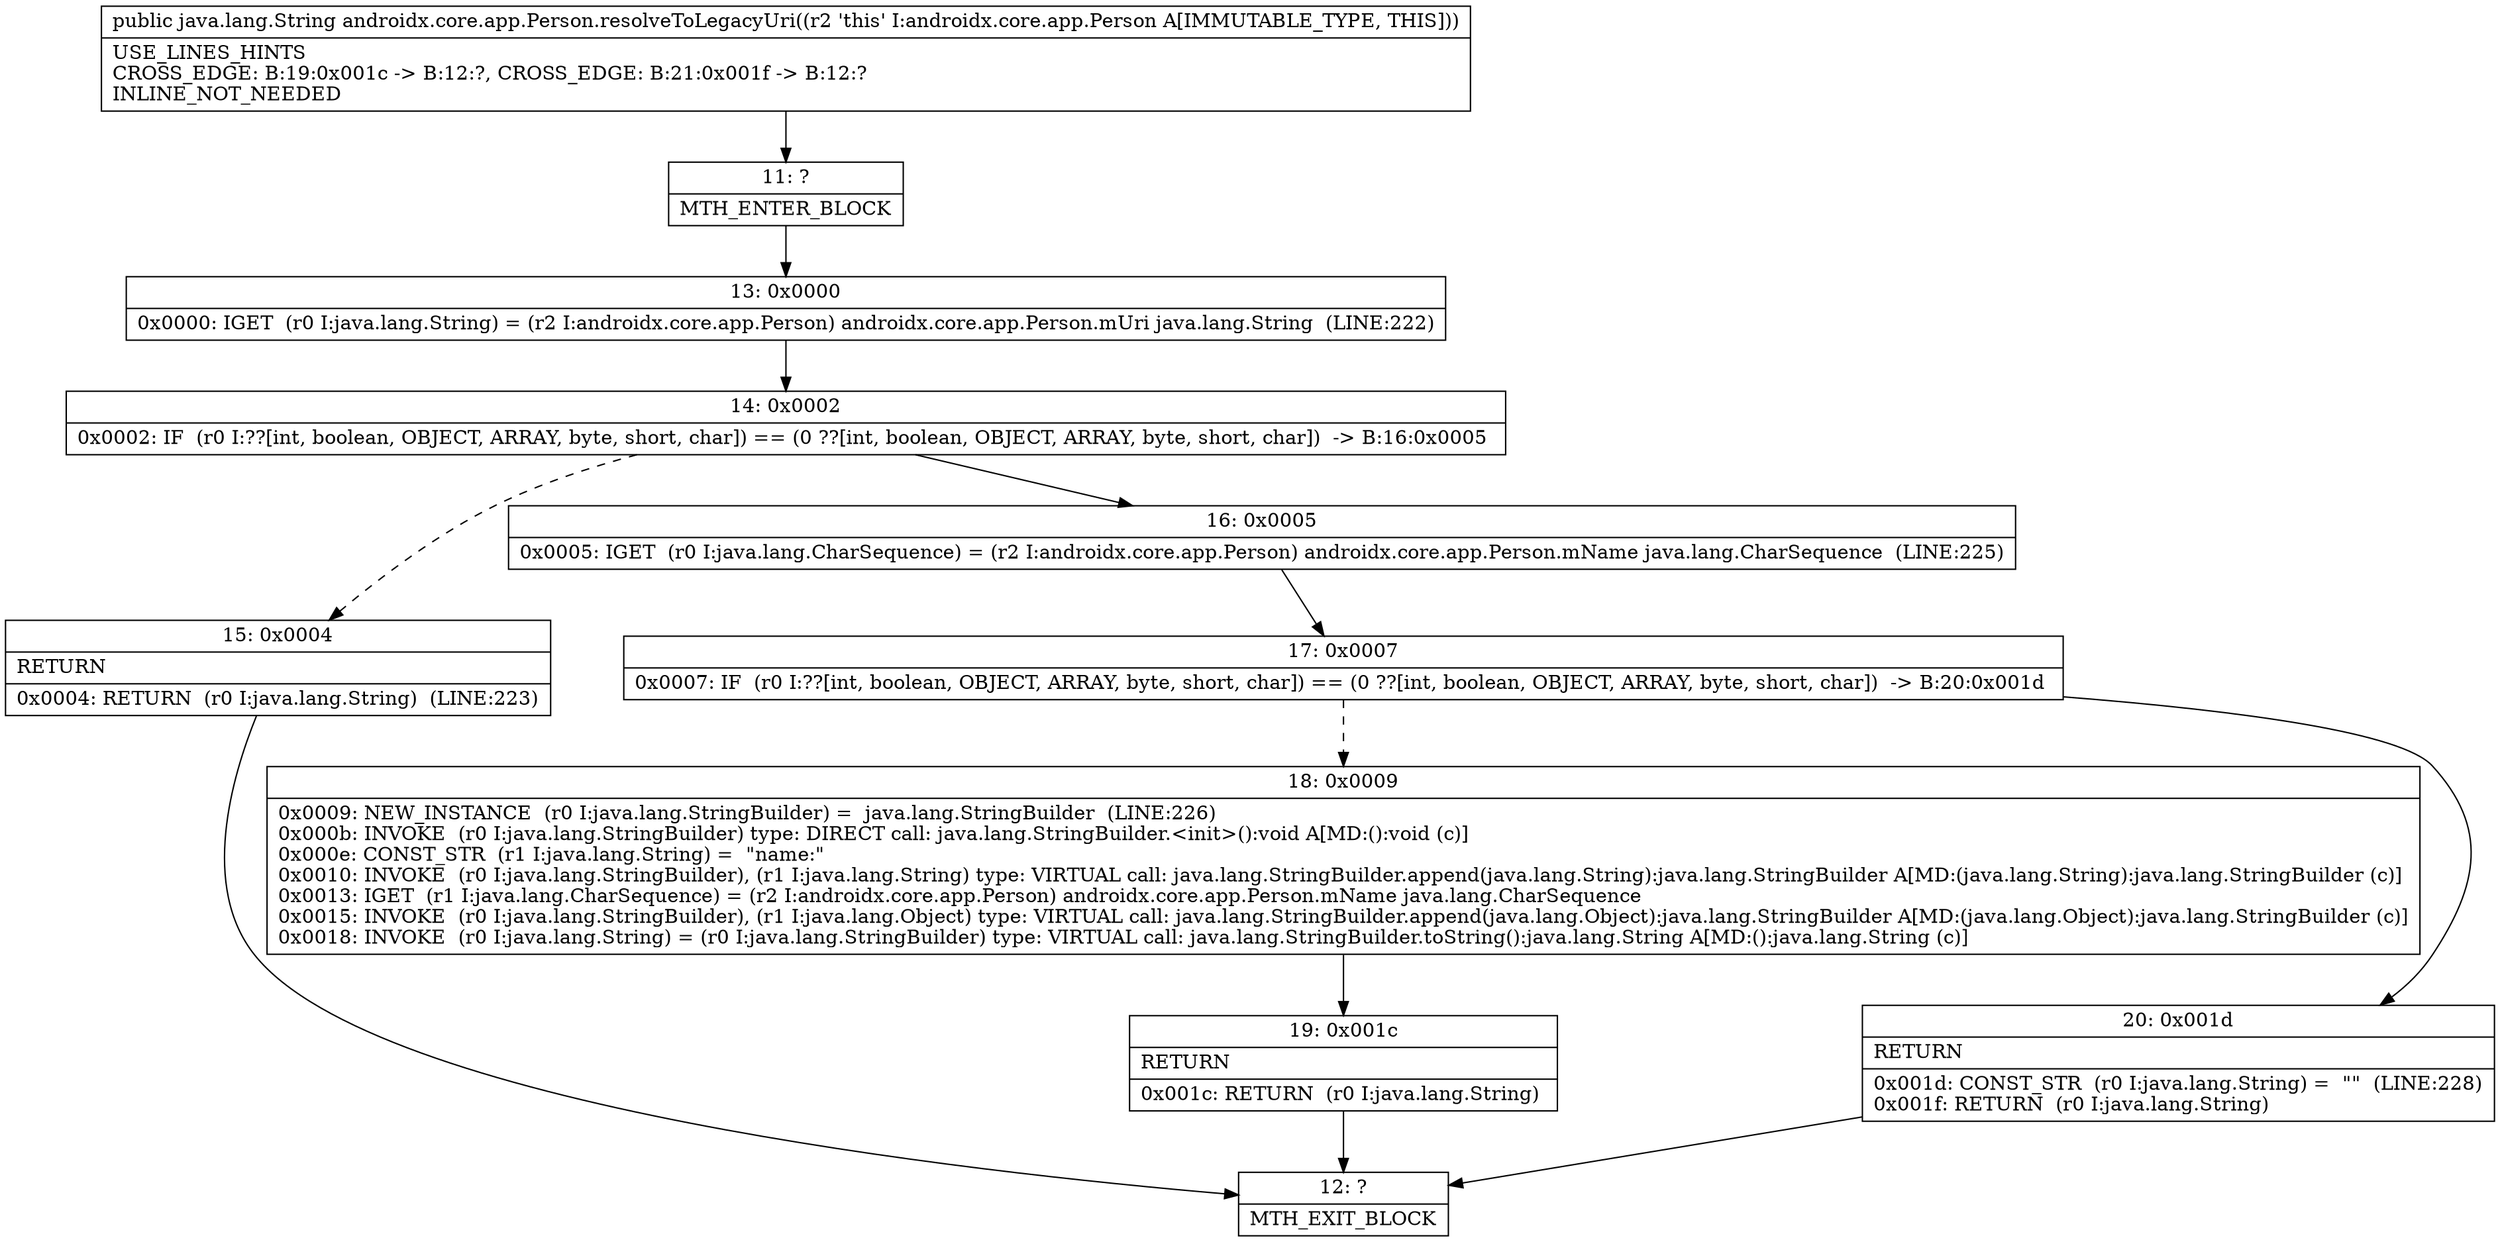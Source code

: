 digraph "CFG forandroidx.core.app.Person.resolveToLegacyUri()Ljava\/lang\/String;" {
Node_11 [shape=record,label="{11\:\ ?|MTH_ENTER_BLOCK\l}"];
Node_13 [shape=record,label="{13\:\ 0x0000|0x0000: IGET  (r0 I:java.lang.String) = (r2 I:androidx.core.app.Person) androidx.core.app.Person.mUri java.lang.String  (LINE:222)\l}"];
Node_14 [shape=record,label="{14\:\ 0x0002|0x0002: IF  (r0 I:??[int, boolean, OBJECT, ARRAY, byte, short, char]) == (0 ??[int, boolean, OBJECT, ARRAY, byte, short, char])  \-\> B:16:0x0005 \l}"];
Node_15 [shape=record,label="{15\:\ 0x0004|RETURN\l|0x0004: RETURN  (r0 I:java.lang.String)  (LINE:223)\l}"];
Node_12 [shape=record,label="{12\:\ ?|MTH_EXIT_BLOCK\l}"];
Node_16 [shape=record,label="{16\:\ 0x0005|0x0005: IGET  (r0 I:java.lang.CharSequence) = (r2 I:androidx.core.app.Person) androidx.core.app.Person.mName java.lang.CharSequence  (LINE:225)\l}"];
Node_17 [shape=record,label="{17\:\ 0x0007|0x0007: IF  (r0 I:??[int, boolean, OBJECT, ARRAY, byte, short, char]) == (0 ??[int, boolean, OBJECT, ARRAY, byte, short, char])  \-\> B:20:0x001d \l}"];
Node_18 [shape=record,label="{18\:\ 0x0009|0x0009: NEW_INSTANCE  (r0 I:java.lang.StringBuilder) =  java.lang.StringBuilder  (LINE:226)\l0x000b: INVOKE  (r0 I:java.lang.StringBuilder) type: DIRECT call: java.lang.StringBuilder.\<init\>():void A[MD:():void (c)]\l0x000e: CONST_STR  (r1 I:java.lang.String) =  \"name:\" \l0x0010: INVOKE  (r0 I:java.lang.StringBuilder), (r1 I:java.lang.String) type: VIRTUAL call: java.lang.StringBuilder.append(java.lang.String):java.lang.StringBuilder A[MD:(java.lang.String):java.lang.StringBuilder (c)]\l0x0013: IGET  (r1 I:java.lang.CharSequence) = (r2 I:androidx.core.app.Person) androidx.core.app.Person.mName java.lang.CharSequence \l0x0015: INVOKE  (r0 I:java.lang.StringBuilder), (r1 I:java.lang.Object) type: VIRTUAL call: java.lang.StringBuilder.append(java.lang.Object):java.lang.StringBuilder A[MD:(java.lang.Object):java.lang.StringBuilder (c)]\l0x0018: INVOKE  (r0 I:java.lang.String) = (r0 I:java.lang.StringBuilder) type: VIRTUAL call: java.lang.StringBuilder.toString():java.lang.String A[MD:():java.lang.String (c)]\l}"];
Node_19 [shape=record,label="{19\:\ 0x001c|RETURN\l|0x001c: RETURN  (r0 I:java.lang.String) \l}"];
Node_20 [shape=record,label="{20\:\ 0x001d|RETURN\l|0x001d: CONST_STR  (r0 I:java.lang.String) =  \"\"  (LINE:228)\l0x001f: RETURN  (r0 I:java.lang.String) \l}"];
MethodNode[shape=record,label="{public java.lang.String androidx.core.app.Person.resolveToLegacyUri((r2 'this' I:androidx.core.app.Person A[IMMUTABLE_TYPE, THIS]))  | USE_LINES_HINTS\lCROSS_EDGE: B:19:0x001c \-\> B:12:?, CROSS_EDGE: B:21:0x001f \-\> B:12:?\lINLINE_NOT_NEEDED\l}"];
MethodNode -> Node_11;Node_11 -> Node_13;
Node_13 -> Node_14;
Node_14 -> Node_15[style=dashed];
Node_14 -> Node_16;
Node_15 -> Node_12;
Node_16 -> Node_17;
Node_17 -> Node_18[style=dashed];
Node_17 -> Node_20;
Node_18 -> Node_19;
Node_19 -> Node_12;
Node_20 -> Node_12;
}


